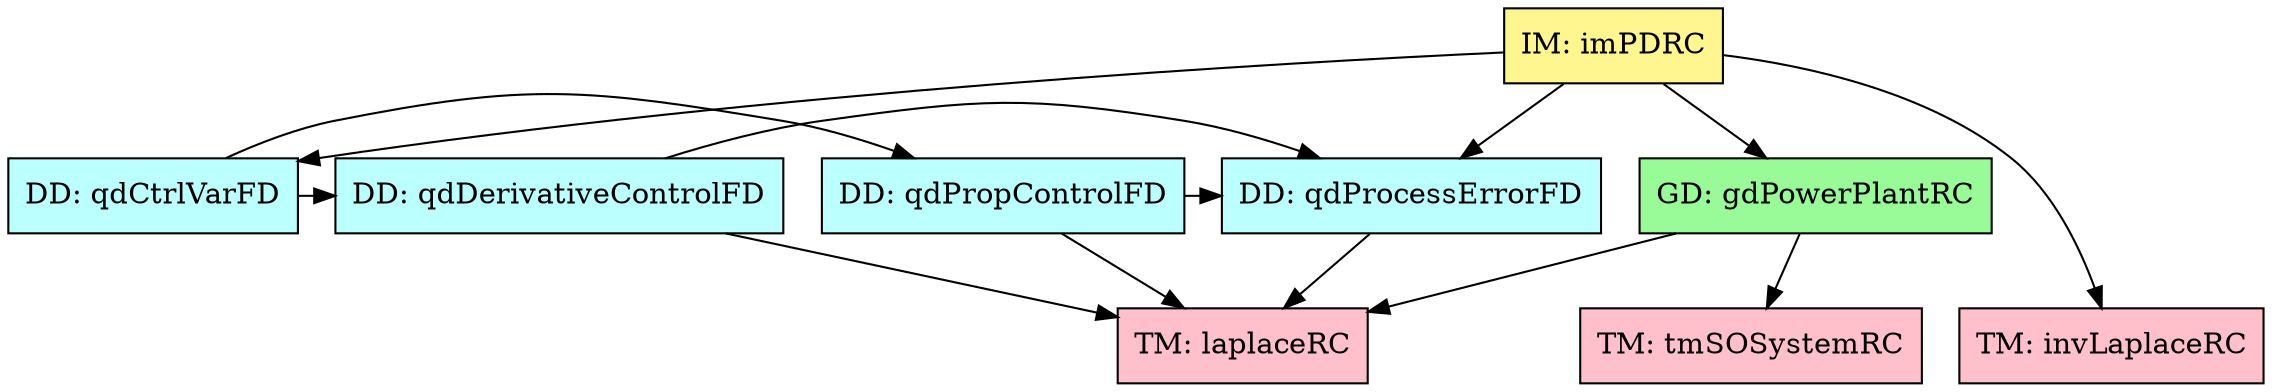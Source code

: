 digraph refvsref {
	qdProcessErrorFD -> laplaceRC;
	qdPropControlFD -> qdProcessErrorFD;
	qdPropControlFD -> laplaceRC;
	qdDerivativeControlFD -> qdProcessErrorFD;
	qdDerivativeControlFD -> laplaceRC;
	qdCtrlVarFD -> qdPropControlFD;
	qdCtrlVarFD -> qdDerivativeControlFD;
	gdPowerPlantRC -> laplaceRC;
	gdPowerPlantRC -> tmSOSystemRC;
	imPDRC -> qdProcessErrorFD;
	imPDRC -> qdCtrlVarFD;
	imPDRC -> invLaplaceRC;
	imPDRC -> gdPowerPlantRC;


	qdProcessErrorFD	[shape=box, color=black, style=filled, fillcolor=paleturquoise1, label="DD: qdProcessErrorFD"];
	qdPropControlFD	[shape=box, color=black, style=filled, fillcolor=paleturquoise1, label="DD: qdPropControlFD"];
	qdDerivativeControlFD	[shape=box, color=black, style=filled, fillcolor=paleturquoise1, label="DD: qdDerivativeControlFD"];
	qdCtrlVarFD	[shape=box, color=black, style=filled, fillcolor=paleturquoise1, label="DD: qdCtrlVarFD"];

	subgraph DD {
	rank="same"
	{qdProcessErrorFD, qdPropControlFD, qdDerivativeControlFD, qdCtrlVarFD}
	}

	laplaceRC	[shape=box, color=black, style=filled, fillcolor=pink, label="TM: laplaceRC"];
	invLaplaceRC	[shape=box, color=black, style=filled, fillcolor=pink, label="TM: invLaplaceRC"];
	tmSOSystemRC	[shape=box, color=black, style=filled, fillcolor=pink, label="TM: tmSOSystemRC"];

	subgraph TM {
	rank="same"
	{laplaceRC, invLaplaceRC, tmSOSystemRC}
	}

	gdPowerPlantRC	[shape=box, color=black, style=filled, fillcolor=palegreen, label="GD: gdPowerPlantRC"];

	subgraph GD {
	rank="same"
	{gdPowerPlantRC}
	}

	imPDRC	[shape=box, color=black, style=filled, fillcolor=khaki1, label="IM: imPDRC"];

	subgraph IM {
	rank="same"
	{imPDRC}
	}

}
